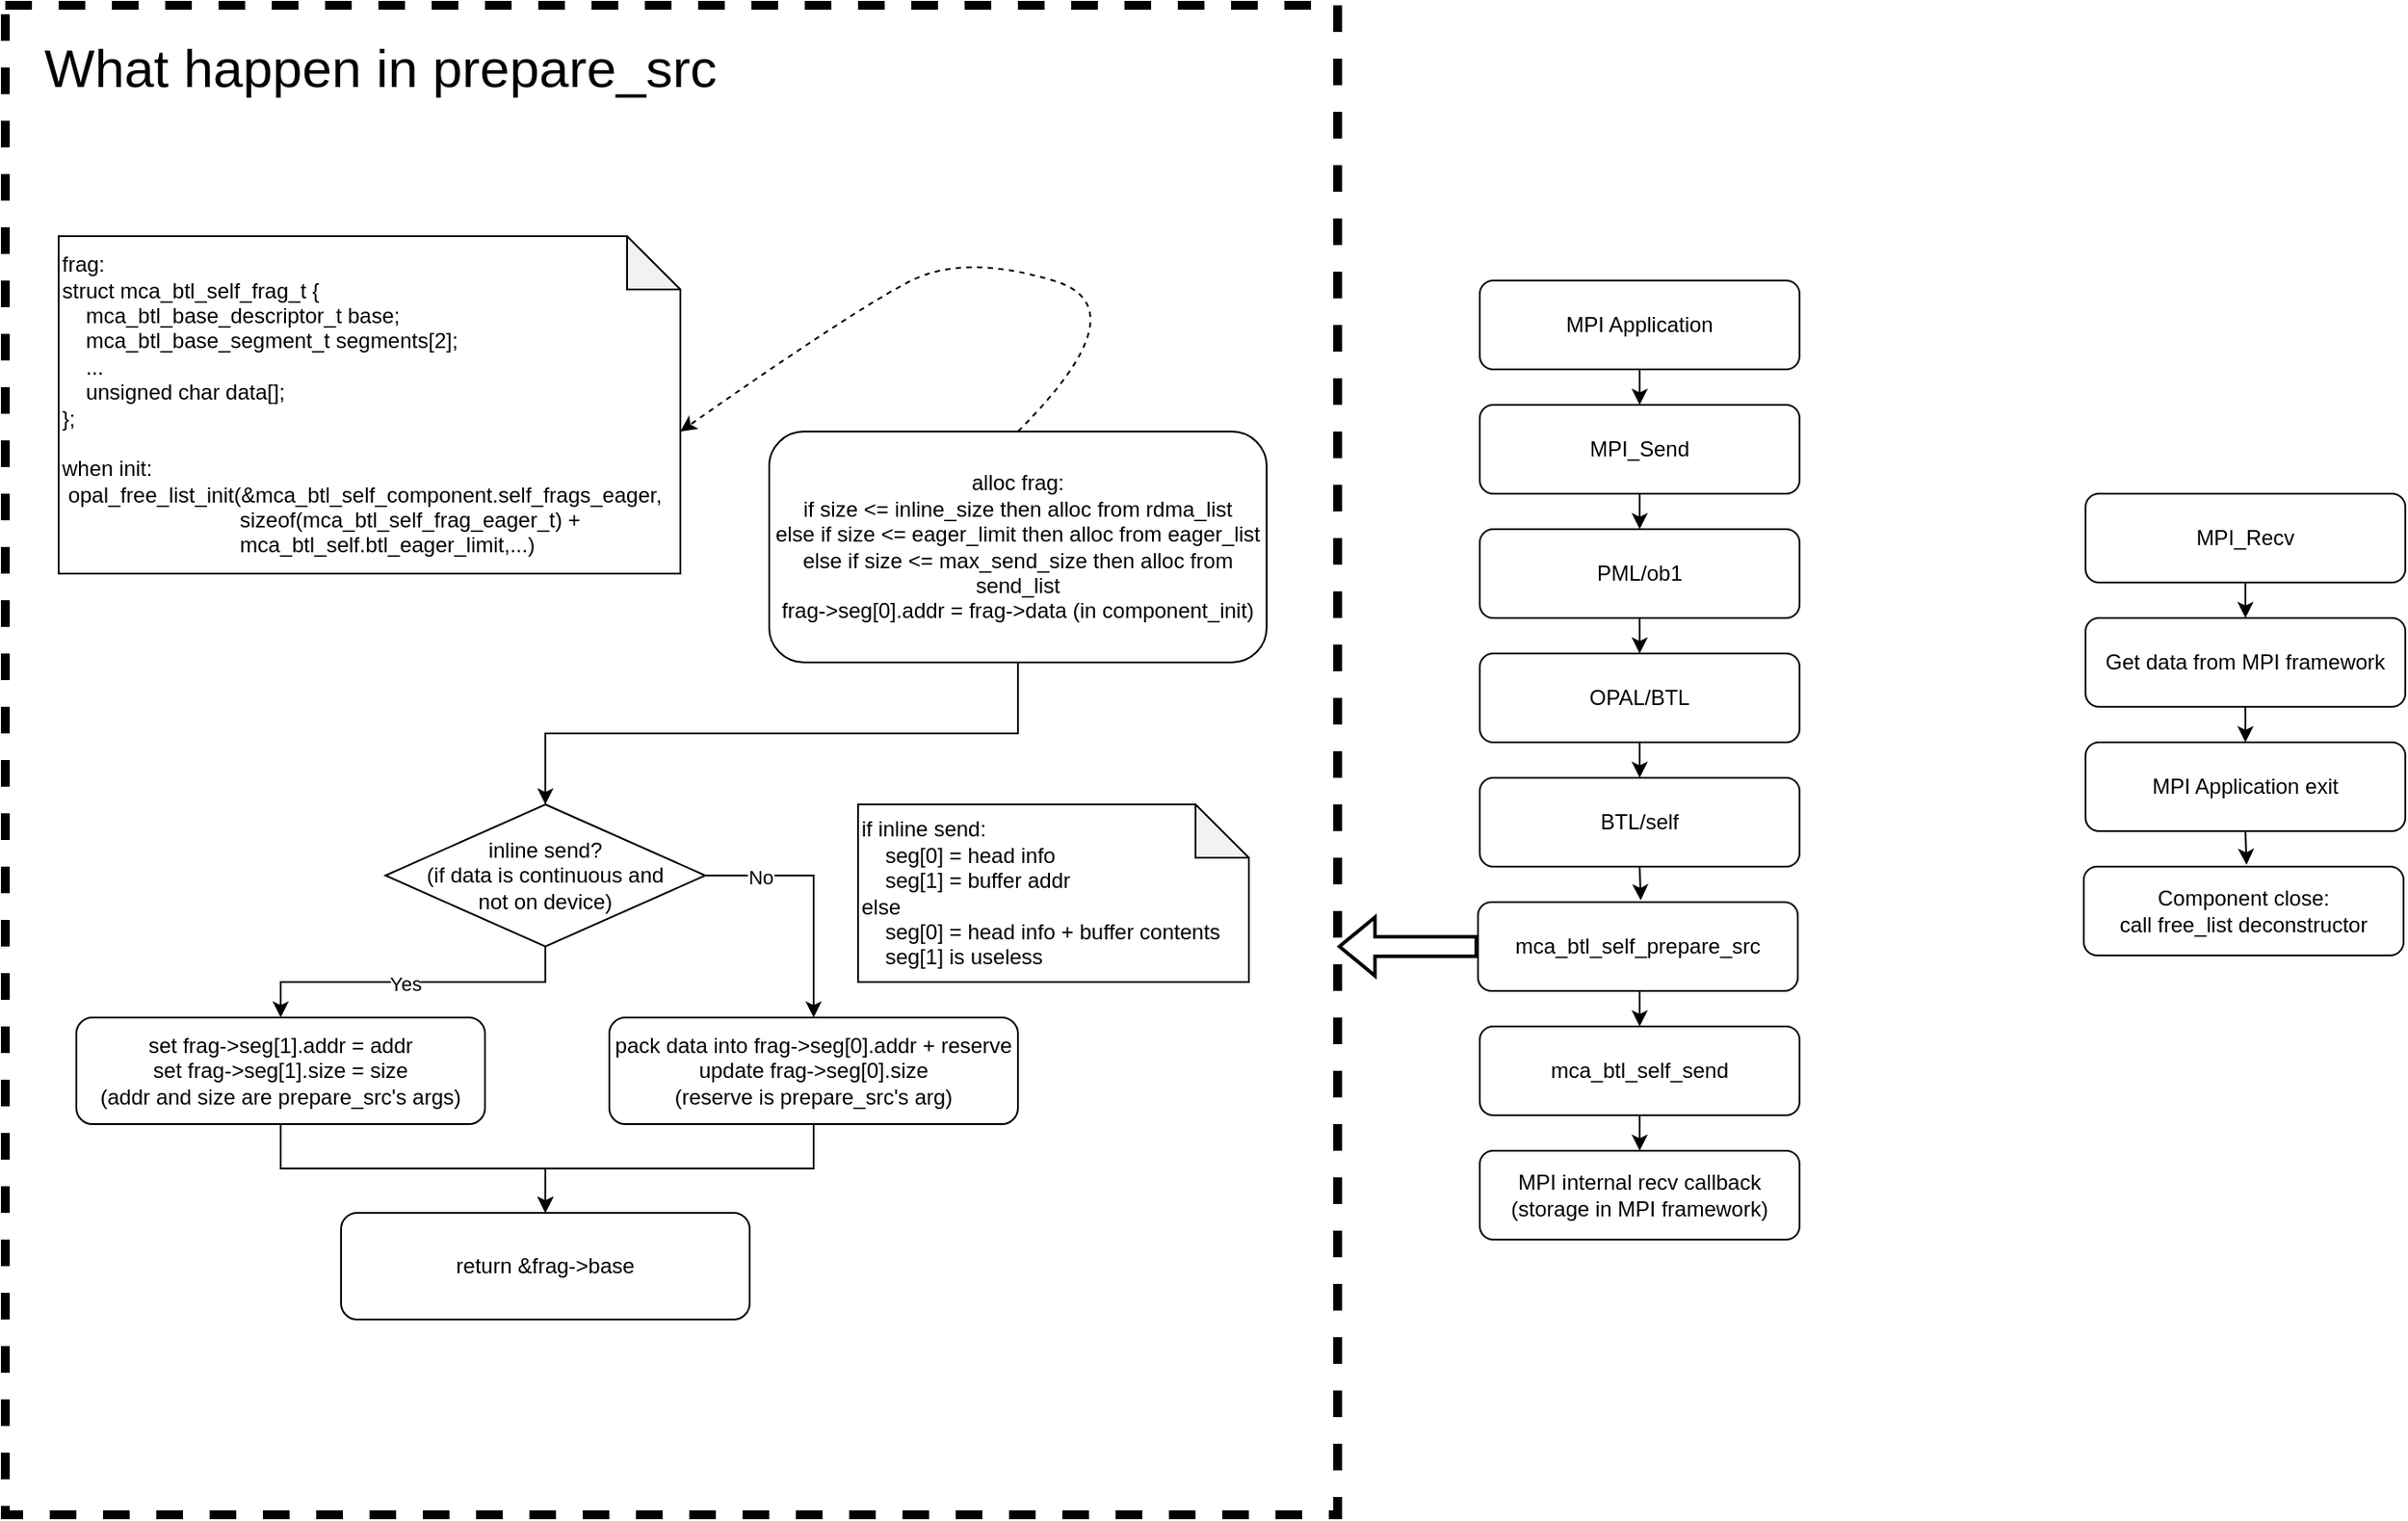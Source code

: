 <mxfile version="28.2.3">
  <diagram name="第 1 页" id="T9h0lJlRuLZUJpo1WjlZ">
    <mxGraphModel dx="1404" dy="759" grid="1" gridSize="10" guides="1" tooltips="1" connect="1" arrows="1" fold="1" page="1" pageScale="1" pageWidth="2339" pageHeight="3300" math="0" shadow="0">
      <root>
        <mxCell id="0" />
        <mxCell id="1" parent="0" />
        <mxCell id="rg3OKWMBiAoNExpzKlZS-62" value="" style="rounded=0;whiteSpace=wrap;html=1;fillColor=none;dashed=1;strokeWidth=5;" parent="1" vertex="1">
          <mxGeometry x="40" y="20" width="750" height="850" as="geometry" />
        </mxCell>
        <mxCell id="rg3OKWMBiAoNExpzKlZS-1" style="edgeStyle=orthogonalEdgeStyle;rounded=0;orthogonalLoop=1;jettySize=auto;html=1;exitX=0.5;exitY=1;exitDx=0;exitDy=0;entryX=0.5;entryY=0;entryDx=0;entryDy=0;fontFamily=Helvetica;fontSize=12;fontColor=default;" parent="1" source="rg3OKWMBiAoNExpzKlZS-2" target="rg3OKWMBiAoNExpzKlZS-4" edge="1">
          <mxGeometry relative="1" as="geometry" />
        </mxCell>
        <mxCell id="rg3OKWMBiAoNExpzKlZS-2" value="MPI Application" style="rounded=1;whiteSpace=wrap;html=1;fillColor=none;" parent="1" vertex="1">
          <mxGeometry x="870" y="175" width="180" height="50" as="geometry" />
        </mxCell>
        <mxCell id="rg3OKWMBiAoNExpzKlZS-3" style="edgeStyle=orthogonalEdgeStyle;rounded=0;orthogonalLoop=1;jettySize=auto;html=1;exitX=0.5;exitY=1;exitDx=0;exitDy=0;entryX=0.5;entryY=0;entryDx=0;entryDy=0;fontFamily=Helvetica;fontSize=12;fontColor=default;" parent="1" source="rg3OKWMBiAoNExpzKlZS-4" target="rg3OKWMBiAoNExpzKlZS-6" edge="1">
          <mxGeometry relative="1" as="geometry" />
        </mxCell>
        <mxCell id="rg3OKWMBiAoNExpzKlZS-4" value="MPI_Send" style="rounded=1;whiteSpace=wrap;html=1;fillColor=none;" parent="1" vertex="1">
          <mxGeometry x="870" y="245" width="180" height="50" as="geometry" />
        </mxCell>
        <mxCell id="rg3OKWMBiAoNExpzKlZS-5" style="edgeStyle=orthogonalEdgeStyle;rounded=0;orthogonalLoop=1;jettySize=auto;html=1;exitX=0.5;exitY=1;exitDx=0;exitDy=0;entryX=0.5;entryY=0;entryDx=0;entryDy=0;fontFamily=Helvetica;fontSize=12;fontColor=default;" parent="1" source="rg3OKWMBiAoNExpzKlZS-6" target="rg3OKWMBiAoNExpzKlZS-8" edge="1">
          <mxGeometry relative="1" as="geometry" />
        </mxCell>
        <mxCell id="rg3OKWMBiAoNExpzKlZS-6" value="PML/ob1" style="rounded=1;whiteSpace=wrap;html=1;fillColor=none;" parent="1" vertex="1">
          <mxGeometry x="870" y="315" width="180" height="50" as="geometry" />
        </mxCell>
        <mxCell id="rg3OKWMBiAoNExpzKlZS-7" style="edgeStyle=orthogonalEdgeStyle;rounded=0;orthogonalLoop=1;jettySize=auto;html=1;exitX=0.5;exitY=1;exitDx=0;exitDy=0;entryX=0.5;entryY=0;entryDx=0;entryDy=0;fontFamily=Helvetica;fontSize=12;fontColor=default;" parent="1" source="rg3OKWMBiAoNExpzKlZS-8" target="rg3OKWMBiAoNExpzKlZS-9" edge="1">
          <mxGeometry relative="1" as="geometry" />
        </mxCell>
        <mxCell id="rg3OKWMBiAoNExpzKlZS-8" value="OPAL/BTL" style="rounded=1;whiteSpace=wrap;html=1;fillColor=none;" parent="1" vertex="1">
          <mxGeometry x="870" y="385" width="180" height="50" as="geometry" />
        </mxCell>
        <mxCell id="rg3OKWMBiAoNExpzKlZS-9" value="BTL/self" style="rounded=1;whiteSpace=wrap;html=1;fillColor=none;" parent="1" vertex="1">
          <mxGeometry x="870" y="455" width="180" height="50" as="geometry" />
        </mxCell>
        <mxCell id="rg3OKWMBiAoNExpzKlZS-73" style="edgeStyle=orthogonalEdgeStyle;rounded=0;orthogonalLoop=1;jettySize=auto;html=1;exitX=0.5;exitY=1;exitDx=0;exitDy=0;entryX=0.5;entryY=0;entryDx=0;entryDy=0;" parent="1" source="rg3OKWMBiAoNExpzKlZS-11" target="rg3OKWMBiAoNExpzKlZS-13" edge="1">
          <mxGeometry relative="1" as="geometry" />
        </mxCell>
        <mxCell id="rg3OKWMBiAoNExpzKlZS-11" value="mca_btl_self_prepare_src" style="rounded=1;whiteSpace=wrap;html=1;fillColor=none;" parent="1" vertex="1">
          <mxGeometry x="869" y="525" width="180" height="50" as="geometry" />
        </mxCell>
        <mxCell id="rg3OKWMBiAoNExpzKlZS-87" style="edgeStyle=orthogonalEdgeStyle;rounded=0;orthogonalLoop=1;jettySize=auto;html=1;exitX=0.5;exitY=1;exitDx=0;exitDy=0;entryX=0.5;entryY=0;entryDx=0;entryDy=0;" parent="1" source="rg3OKWMBiAoNExpzKlZS-13" target="rg3OKWMBiAoNExpzKlZS-84" edge="1">
          <mxGeometry relative="1" as="geometry" />
        </mxCell>
        <mxCell id="rg3OKWMBiAoNExpzKlZS-13" value="mca_btl_self_send" style="rounded=1;whiteSpace=wrap;html=1;fillColor=none;" parent="1" vertex="1">
          <mxGeometry x="870" y="595" width="180" height="50" as="geometry" />
        </mxCell>
        <mxCell id="rg3OKWMBiAoNExpzKlZS-16" style="edgeStyle=orthogonalEdgeStyle;rounded=0;orthogonalLoop=1;jettySize=auto;html=1;exitX=0.5;exitY=1;exitDx=0;exitDy=0;entryX=0.509;entryY=-0.02;entryDx=0;entryDy=0;entryPerimeter=0;" parent="1" source="rg3OKWMBiAoNExpzKlZS-9" target="rg3OKWMBiAoNExpzKlZS-11" edge="1">
          <mxGeometry relative="1" as="geometry" />
        </mxCell>
        <mxCell id="rg3OKWMBiAoNExpzKlZS-37" style="edgeStyle=orthogonalEdgeStyle;rounded=0;orthogonalLoop=1;jettySize=auto;html=1;exitX=0.5;exitY=1;exitDx=0;exitDy=0;" parent="1" source="rg3OKWMBiAoNExpzKlZS-32" target="rg3OKWMBiAoNExpzKlZS-35" edge="1">
          <mxGeometry relative="1" as="geometry" />
        </mxCell>
        <mxCell id="rg3OKWMBiAoNExpzKlZS-38" value="Yes" style="edgeLabel;html=1;align=center;verticalAlign=middle;resizable=0;points=[];" parent="rg3OKWMBiAoNExpzKlZS-37" vertex="1" connectable="0">
          <mxGeometry x="-0.372" y="1" relative="1" as="geometry">
            <mxPoint x="-40" as="offset" />
          </mxGeometry>
        </mxCell>
        <mxCell id="rg3OKWMBiAoNExpzKlZS-39" style="edgeStyle=orthogonalEdgeStyle;rounded=0;orthogonalLoop=1;jettySize=auto;html=1;exitX=1;exitY=0.5;exitDx=0;exitDy=0;entryX=0.5;entryY=0;entryDx=0;entryDy=0;" parent="1" source="rg3OKWMBiAoNExpzKlZS-32" target="rg3OKWMBiAoNExpzKlZS-36" edge="1">
          <mxGeometry relative="1" as="geometry" />
        </mxCell>
        <mxCell id="rg3OKWMBiAoNExpzKlZS-40" value="No" style="edgeLabel;html=1;align=center;verticalAlign=middle;resizable=0;points=[];" parent="rg3OKWMBiAoNExpzKlZS-39" vertex="1" connectable="0">
          <mxGeometry x="-0.565" y="-1" relative="1" as="geometry">
            <mxPoint as="offset" />
          </mxGeometry>
        </mxCell>
        <mxCell id="rg3OKWMBiAoNExpzKlZS-32" value="inline send?&lt;div&gt;(if data is continuous and&lt;/div&gt;&lt;div&gt;not on device)&lt;/div&gt;" style="rhombus;whiteSpace=wrap;html=1;" parent="1" vertex="1">
          <mxGeometry x="254" y="470" width="180" height="80" as="geometry" />
        </mxCell>
        <mxCell id="rg3OKWMBiAoNExpzKlZS-72" style="edgeStyle=orthogonalEdgeStyle;rounded=0;orthogonalLoop=1;jettySize=auto;html=1;exitX=0.5;exitY=1;exitDx=0;exitDy=0;entryX=0.5;entryY=0;entryDx=0;entryDy=0;" parent="1" source="rg3OKWMBiAoNExpzKlZS-35" target="rg3OKWMBiAoNExpzKlZS-68" edge="1">
          <mxGeometry relative="1" as="geometry" />
        </mxCell>
        <mxCell id="rg3OKWMBiAoNExpzKlZS-35" value="set frag-&amp;gt;seg[1].addr = addr&lt;div&gt;set frag-&amp;gt;seg[1].size = size&lt;/div&gt;&lt;div&gt;(addr and size are prepare_src&#39;s args)&lt;/div&gt;" style="rounded=1;whiteSpace=wrap;html=1;fillColor=none;" parent="1" vertex="1">
          <mxGeometry x="80" y="590" width="230" height="60" as="geometry" />
        </mxCell>
        <mxCell id="rg3OKWMBiAoNExpzKlZS-71" style="edgeStyle=orthogonalEdgeStyle;rounded=0;orthogonalLoop=1;jettySize=auto;html=1;exitX=0.5;exitY=1;exitDx=0;exitDy=0;entryX=0.5;entryY=0;entryDx=0;entryDy=0;" parent="1" source="rg3OKWMBiAoNExpzKlZS-36" target="rg3OKWMBiAoNExpzKlZS-68" edge="1">
          <mxGeometry relative="1" as="geometry" />
        </mxCell>
        <mxCell id="rg3OKWMBiAoNExpzKlZS-36" value="pack data into frag-&amp;gt;seg[0].addr + reserve&lt;div&gt;update frag-&amp;gt;seg[0].size&lt;br&gt;&lt;div&gt;(reserve is prepare_src&#39;s arg)&lt;/div&gt;&lt;/div&gt;" style="rounded=1;whiteSpace=wrap;html=1;fillColor=none;container=1;" parent="1" vertex="1">
          <mxGeometry x="380" y="590" width="230" height="60" as="geometry" />
        </mxCell>
        <mxCell id="rg3OKWMBiAoNExpzKlZS-65" style="edgeStyle=orthogonalEdgeStyle;rounded=0;orthogonalLoop=1;jettySize=auto;html=1;exitX=0.5;exitY=1;exitDx=0;exitDy=0;entryX=0.5;entryY=0;entryDx=0;entryDy=0;" parent="1" source="rg3OKWMBiAoNExpzKlZS-41" target="rg3OKWMBiAoNExpzKlZS-32" edge="1">
          <mxGeometry relative="1" as="geometry" />
        </mxCell>
        <mxCell id="rg3OKWMBiAoNExpzKlZS-41" value="alloc frag:&lt;div&gt;&lt;span style=&quot;background-color: transparent; color: light-dark(rgb(0, 0, 0), rgb(255, 255, 255));&quot;&gt;if size &amp;lt;= inline_size then alloc from rdma_list&lt;/span&gt;&lt;/div&gt;&lt;div&gt;&lt;span style=&quot;background-color: transparent; color: light-dark(rgb(0, 0, 0), rgb(255, 255, 255));&quot;&gt;else if size &amp;lt;= eager_limit then alloc from eager_list&lt;/span&gt;&lt;/div&gt;&lt;div&gt;&lt;span style=&quot;background-color: transparent; color: light-dark(rgb(0, 0, 0), rgb(255, 255, 255));&quot;&gt;else if size &amp;lt;= max_send_size then alloc from send_list&lt;/span&gt;&lt;/div&gt;&lt;div&gt;&lt;span style=&quot;background-color: transparent; color: light-dark(rgb(0, 0, 0), rgb(255, 255, 255));&quot;&gt;frag-&amp;gt;seg[0].addr = frag-&amp;gt;data (in component_init)&lt;/span&gt;&lt;/div&gt;" style="rounded=1;whiteSpace=wrap;html=1;fillColor=none;" parent="1" vertex="1">
          <mxGeometry x="470" y="260" width="280" height="130" as="geometry" />
        </mxCell>
        <mxCell id="rg3OKWMBiAoNExpzKlZS-44" value="frag:&lt;br&gt;&lt;div&gt;struct mca_btl_self_frag_t {&lt;/div&gt;&lt;div&gt;&amp;nbsp; &amp;nbsp; mca_btl_base_descriptor_t base;&lt;/div&gt;&lt;div&gt;&amp;nbsp; &amp;nbsp; mca_btl_base_segment_t segments[2];&lt;/div&gt;&lt;div&gt;&amp;nbsp; &amp;nbsp; ...&lt;br&gt;&lt;/div&gt;&lt;div&gt;&amp;nbsp; &amp;nbsp; unsigned char data[];&lt;/div&gt;&lt;div&gt;};&lt;/div&gt;&lt;div&gt;&lt;br&gt;&lt;/div&gt;&lt;div&gt;when init:&lt;br&gt;&lt;div&gt;&lt;span style=&quot;white-space: normal;&quot;&gt;&amp;nbsp;opal_free_list_init(&amp;amp;mca_btl_self_component.self_frags_eager,&lt;/span&gt;&lt;/div&gt;&lt;div&gt;&amp;nbsp; &amp;nbsp; &amp;nbsp; &amp;nbsp; &amp;nbsp; &amp;nbsp; &amp;nbsp; &amp;nbsp; &amp;nbsp; &amp;nbsp; &amp;nbsp; &amp;nbsp; &amp;nbsp; &amp;nbsp; &amp;nbsp; sizeof(mca_btl_self_frag_eager_t) +&lt;/div&gt;&lt;div&gt;&lt;span style=&quot;white-space: pre;&quot;&gt;&#x9;&lt;/span&gt;&lt;span style=&quot;white-space: pre;&quot;&gt;&#x9;&lt;/span&gt;&lt;span style=&quot;white-space: pre;&quot;&gt;&#x9;&lt;/span&gt;&amp;nbsp; &amp;nbsp; &amp;nbsp; mca_btl_self.btl_eager_limit,...)&lt;/div&gt;&lt;/div&gt;" style="shape=note;whiteSpace=wrap;html=1;backgroundOutline=1;darkOpacity=0.05;align=left;fillColor=none;" parent="1" vertex="1">
          <mxGeometry x="70" y="150" width="350" height="190" as="geometry" />
        </mxCell>
        <mxCell id="rg3OKWMBiAoNExpzKlZS-51" value="&lt;div&gt;if inline send:&lt;/div&gt;&lt;div&gt;&amp;nbsp; &amp;nbsp; seg[0] = head info&lt;/div&gt;&lt;div&gt;&amp;nbsp; &amp;nbsp; seg[1] = buffer addr&lt;/div&gt;&lt;div&gt;else&lt;/div&gt;&lt;div&gt;&amp;nbsp; &amp;nbsp; seg[0] = head info + buffer contents&lt;/div&gt;&lt;div&gt;&amp;nbsp; &amp;nbsp; seg[1] is useless&lt;/div&gt;" style="shape=note;whiteSpace=wrap;html=1;backgroundOutline=1;darkOpacity=0.05;align=left;fillColor=none;" parent="1" vertex="1">
          <mxGeometry x="520" y="470" width="220" height="100" as="geometry" />
        </mxCell>
        <mxCell id="rg3OKWMBiAoNExpzKlZS-63" value="What happen in prepare_src" style="text;html=1;align=left;verticalAlign=middle;whiteSpace=wrap;rounded=0;fontSize=30;" parent="1" vertex="1">
          <mxGeometry x="60" y="40" width="390" height="30" as="geometry" />
        </mxCell>
        <mxCell id="rg3OKWMBiAoNExpzKlZS-67" value="" style="curved=1;endArrow=classic;html=1;rounded=0;entryX=0;entryY=0;entryDx=350;entryDy=110;entryPerimeter=0;dashed=1;exitX=0.5;exitY=0;exitDx=0;exitDy=0;" parent="1" source="rg3OKWMBiAoNExpzKlZS-41" target="rg3OKWMBiAoNExpzKlZS-44" edge="1">
          <mxGeometry width="50" height="50" relative="1" as="geometry">
            <mxPoint x="650" y="290" as="sourcePoint" />
            <mxPoint x="700" y="240" as="targetPoint" />
            <Array as="points">
              <mxPoint x="680" y="190" />
              <mxPoint x="580" y="160" />
              <mxPoint x="520" y="190" />
            </Array>
          </mxGeometry>
        </mxCell>
        <mxCell id="rg3OKWMBiAoNExpzKlZS-68" value="return &amp;amp;frag-&amp;gt;base" style="rounded=1;whiteSpace=wrap;html=1;fillColor=none;" parent="1" vertex="1">
          <mxGeometry x="229" y="700" width="230" height="60" as="geometry" />
        </mxCell>
        <mxCell id="rg3OKWMBiAoNExpzKlZS-74" value="" style="shape=flexArrow;endArrow=classic;html=1;rounded=0;exitX=0;exitY=0.5;exitDx=0;exitDy=0;strokeWidth=2;" parent="1" source="rg3OKWMBiAoNExpzKlZS-11" edge="1">
          <mxGeometry width="50" height="50" relative="1" as="geometry">
            <mxPoint x="860" y="550" as="sourcePoint" />
            <mxPoint x="790" y="550" as="targetPoint" />
          </mxGeometry>
        </mxCell>
        <mxCell id="rg3OKWMBiAoNExpzKlZS-77" style="edgeStyle=orthogonalEdgeStyle;rounded=0;orthogonalLoop=1;jettySize=auto;html=1;exitX=0.5;exitY=1;exitDx=0;exitDy=0;entryX=0.5;entryY=0;entryDx=0;entryDy=0;fontFamily=Helvetica;fontSize=12;fontColor=default;" parent="1" source="rg3OKWMBiAoNExpzKlZS-78" target="rg3OKWMBiAoNExpzKlZS-80" edge="1">
          <mxGeometry relative="1" as="geometry" />
        </mxCell>
        <mxCell id="rg3OKWMBiAoNExpzKlZS-78" value="MPI_Recv" style="rounded=1;whiteSpace=wrap;html=1;fillColor=none;" parent="1" vertex="1">
          <mxGeometry x="1211" y="295" width="180" height="50" as="geometry" />
        </mxCell>
        <mxCell id="rg3OKWMBiAoNExpzKlZS-79" style="edgeStyle=orthogonalEdgeStyle;rounded=0;orthogonalLoop=1;jettySize=auto;html=1;exitX=0.5;exitY=1;exitDx=0;exitDy=0;entryX=0.5;entryY=0;entryDx=0;entryDy=0;fontFamily=Helvetica;fontSize=12;fontColor=default;" parent="1" source="rg3OKWMBiAoNExpzKlZS-80" target="rg3OKWMBiAoNExpzKlZS-81" edge="1">
          <mxGeometry relative="1" as="geometry" />
        </mxCell>
        <mxCell id="rg3OKWMBiAoNExpzKlZS-80" value="Get data from MPI framework" style="rounded=1;whiteSpace=wrap;html=1;fillColor=none;" parent="1" vertex="1">
          <mxGeometry x="1211" y="365" width="180" height="50" as="geometry" />
        </mxCell>
        <mxCell id="rg3OKWMBiAoNExpzKlZS-81" value="MPI Application exit" style="rounded=1;whiteSpace=wrap;html=1;fillColor=none;" parent="1" vertex="1">
          <mxGeometry x="1211" y="435" width="180" height="50" as="geometry" />
        </mxCell>
        <mxCell id="rg3OKWMBiAoNExpzKlZS-82" value="Component close:&lt;div&gt;call free_list deconstructor&lt;/div&gt;" style="rounded=1;whiteSpace=wrap;html=1;fillColor=none;" parent="1" vertex="1">
          <mxGeometry x="1210" y="505" width="180" height="50" as="geometry" />
        </mxCell>
        <mxCell id="rg3OKWMBiAoNExpzKlZS-83" style="edgeStyle=orthogonalEdgeStyle;rounded=0;orthogonalLoop=1;jettySize=auto;html=1;exitX=0.5;exitY=1;exitDx=0;exitDy=0;entryX=0.509;entryY=-0.02;entryDx=0;entryDy=0;entryPerimeter=0;" parent="1" source="rg3OKWMBiAoNExpzKlZS-81" target="rg3OKWMBiAoNExpzKlZS-82" edge="1">
          <mxGeometry relative="1" as="geometry" />
        </mxCell>
        <mxCell id="rg3OKWMBiAoNExpzKlZS-84" value="MPI internal recv callback&lt;div&gt;(storage in MPI framework)&lt;/div&gt;" style="rounded=1;whiteSpace=wrap;html=1;fillColor=none;" parent="1" vertex="1">
          <mxGeometry x="870" y="665" width="180" height="50" as="geometry" />
        </mxCell>
      </root>
    </mxGraphModel>
  </diagram>
</mxfile>
